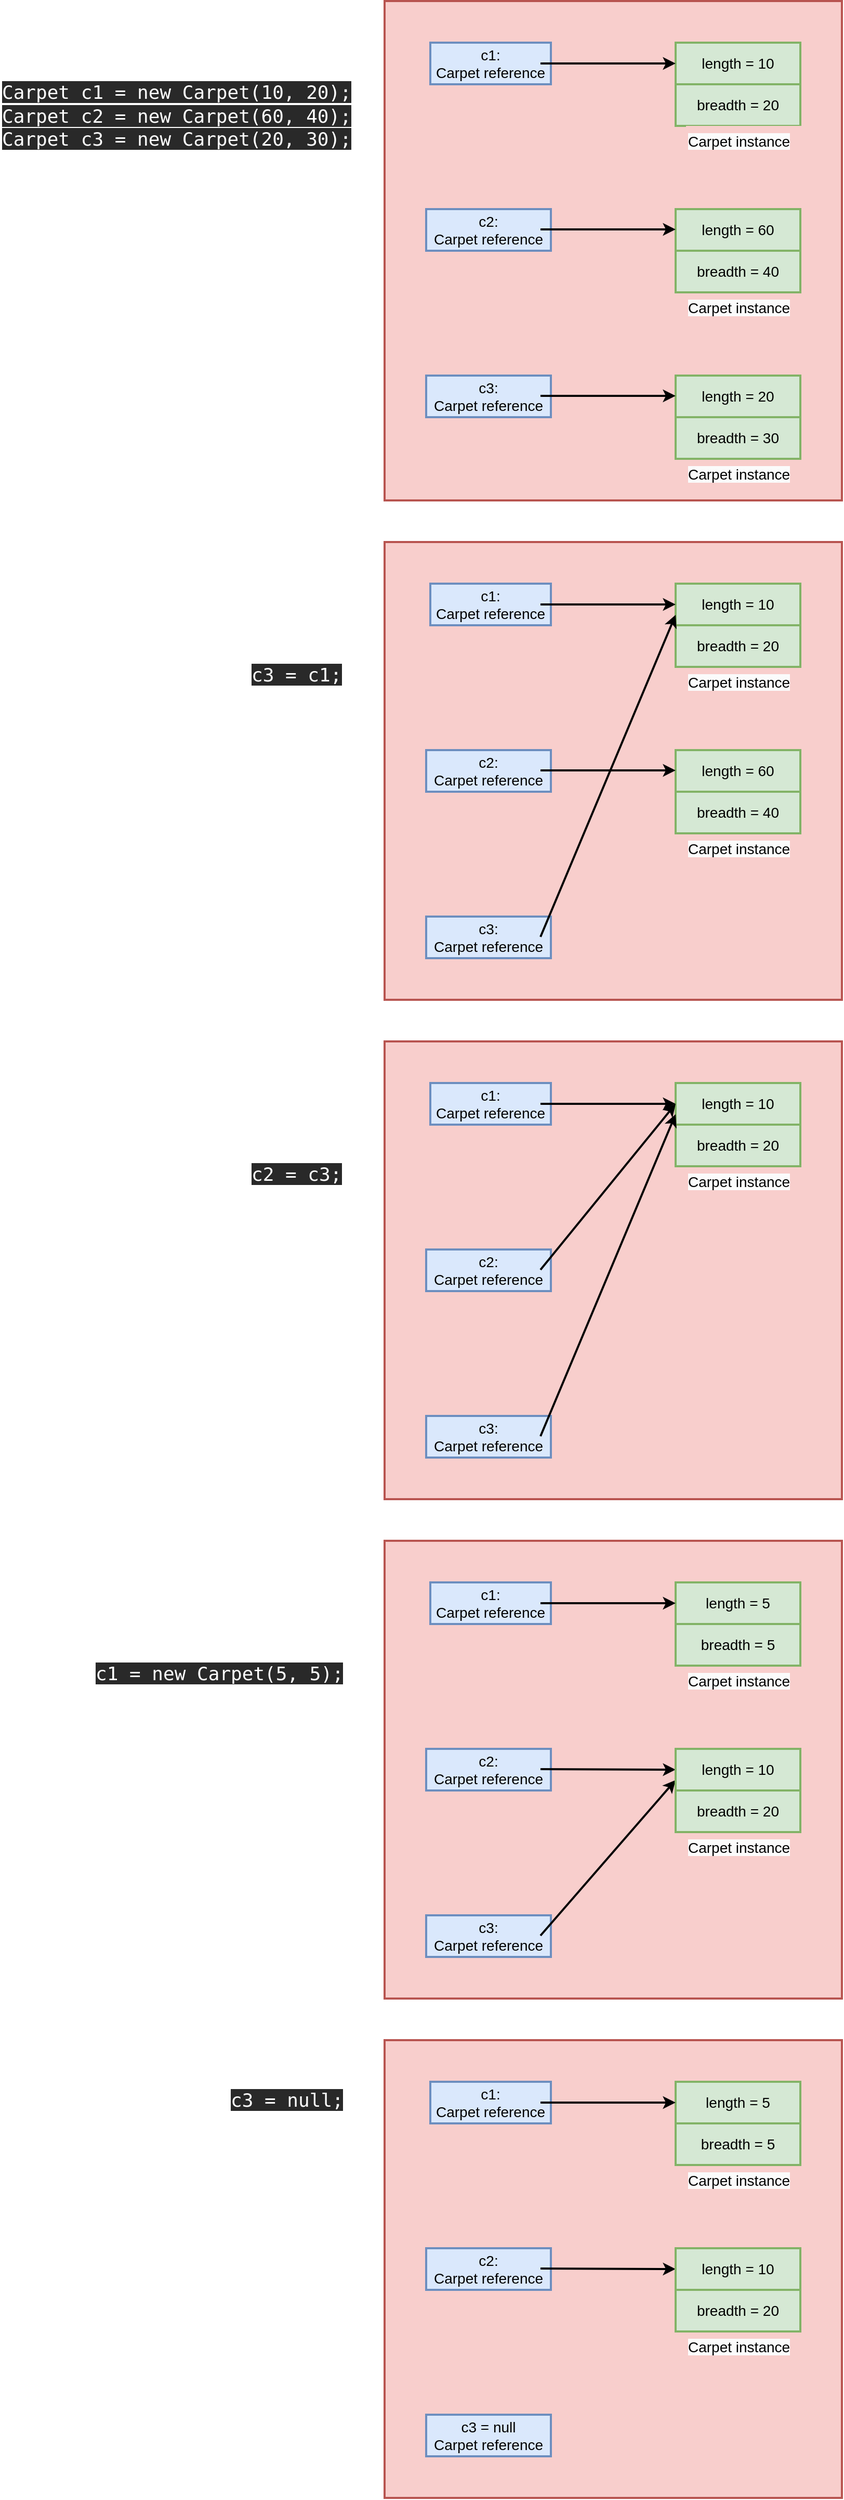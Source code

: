 <mxfile version="24.7.7">
  <diagram name="Page-1" id="gxjPSzDJ1Ycf-JWV7owq">
    <mxGraphModel dx="1224" dy="1776" grid="1" gridSize="10" guides="1" tooltips="1" connect="1" arrows="1" fold="1" page="1" pageScale="1" pageWidth="850" pageHeight="1100" math="0" shadow="0">
      <root>
        <mxCell id="0" />
        <mxCell id="1" parent="0" />
        <mxCell id="qCUGJj3Zq9uQHX7W2p98-13" value="" style="rounded=0;whiteSpace=wrap;html=1;fillColor=#f8cecc;strokeColor=#b85450;strokeWidth=2;fontSize=14;" vertex="1" parent="1">
          <mxGeometry x="400" width="440" height="480" as="geometry" />
        </mxCell>
        <mxCell id="qCUGJj3Zq9uQHX7W2p98-1" value="c1:&lt;div&gt;Carpet reference&lt;/div&gt;" style="rounded=0;whiteSpace=wrap;html=1;fillColor=#dae8fc;strokeColor=#6c8ebf;strokeWidth=2;fontSize=14;" vertex="1" parent="1">
          <mxGeometry x="444" y="40" width="116" height="40" as="geometry" />
        </mxCell>
        <mxCell id="qCUGJj3Zq9uQHX7W2p98-2" value="c2:&lt;div style=&quot;font-size: 14px;&quot;&gt;Carpet reference&lt;/div&gt;" style="rounded=0;whiteSpace=wrap;html=1;fillColor=#dae8fc;strokeColor=#6c8ebf;strokeWidth=2;fontSize=14;" vertex="1" parent="1">
          <mxGeometry x="440" y="200" width="120" height="40" as="geometry" />
        </mxCell>
        <mxCell id="qCUGJj3Zq9uQHX7W2p98-3" value="c3:&lt;div style=&quot;font-size: 14px;&quot;&gt;Carpet reference&lt;/div&gt;" style="rounded=0;whiteSpace=wrap;html=1;fillColor=#dae8fc;strokeColor=#6c8ebf;strokeWidth=2;fontSize=14;" vertex="1" parent="1">
          <mxGeometry x="440" y="360" width="120" height="40" as="geometry" />
        </mxCell>
        <mxCell id="qCUGJj3Zq9uQHX7W2p98-4" value="length = 10" style="rounded=0;whiteSpace=wrap;html=1;fillColor=#d5e8d4;strokeColor=#82b366;strokeWidth=2;fontSize=14;" vertex="1" parent="1">
          <mxGeometry x="680" y="40" width="120" height="40" as="geometry" />
        </mxCell>
        <mxCell id="qCUGJj3Zq9uQHX7W2p98-5" value="breadth = 20" style="rounded=0;whiteSpace=wrap;html=1;fillColor=#d5e8d4;strokeColor=#82b366;strokeWidth=2;fontSize=14;" vertex="1" parent="1">
          <mxGeometry x="680" y="80" width="120" height="40" as="geometry" />
        </mxCell>
        <mxCell id="qCUGJj3Zq9uQHX7W2p98-6" value="length = 60" style="rounded=0;whiteSpace=wrap;html=1;fillColor=#d5e8d4;strokeColor=#82b366;strokeWidth=2;fontSize=14;" vertex="1" parent="1">
          <mxGeometry x="680" y="200" width="120" height="40" as="geometry" />
        </mxCell>
        <mxCell id="qCUGJj3Zq9uQHX7W2p98-7" value="breadth = 40" style="rounded=0;whiteSpace=wrap;html=1;fillColor=#d5e8d4;strokeColor=#82b366;strokeWidth=2;fontSize=14;" vertex="1" parent="1">
          <mxGeometry x="680" y="240" width="120" height="40" as="geometry" />
        </mxCell>
        <mxCell id="qCUGJj3Zq9uQHX7W2p98-8" value="length = 20" style="rounded=0;whiteSpace=wrap;html=1;fillColor=#d5e8d4;strokeColor=#82b366;strokeWidth=2;fontSize=14;" vertex="1" parent="1">
          <mxGeometry x="680" y="360" width="120" height="40" as="geometry" />
        </mxCell>
        <mxCell id="qCUGJj3Zq9uQHX7W2p98-9" value="breadth = 30" style="rounded=0;whiteSpace=wrap;html=1;fillColor=#d5e8d4;strokeColor=#82b366;strokeWidth=2;fontSize=14;" vertex="1" parent="1">
          <mxGeometry x="680" y="400" width="120" height="40" as="geometry" />
        </mxCell>
        <mxCell id="qCUGJj3Zq9uQHX7W2p98-10" value="" style="endArrow=classic;html=1;rounded=0;entryX=0;entryY=0.5;entryDx=0;entryDy=0;strokeWidth=2;fontSize=14;" edge="1" parent="1" target="qCUGJj3Zq9uQHX7W2p98-4">
          <mxGeometry width="50" height="50" relative="1" as="geometry">
            <mxPoint x="550" y="60" as="sourcePoint" />
            <mxPoint x="600" y="10" as="targetPoint" />
          </mxGeometry>
        </mxCell>
        <mxCell id="qCUGJj3Zq9uQHX7W2p98-11" value="" style="endArrow=classic;html=1;rounded=0;entryX=0;entryY=0.5;entryDx=0;entryDy=0;strokeWidth=2;fontSize=14;" edge="1" parent="1">
          <mxGeometry width="50" height="50" relative="1" as="geometry">
            <mxPoint x="550" y="219.5" as="sourcePoint" />
            <mxPoint x="680" y="219.5" as="targetPoint" />
          </mxGeometry>
        </mxCell>
        <mxCell id="qCUGJj3Zq9uQHX7W2p98-12" value="" style="endArrow=classic;html=1;rounded=0;entryX=0;entryY=0.5;entryDx=0;entryDy=0;strokeWidth=2;fontSize=14;" edge="1" parent="1">
          <mxGeometry width="50" height="50" relative="1" as="geometry">
            <mxPoint x="550" y="379.5" as="sourcePoint" />
            <mxPoint x="680" y="379.5" as="targetPoint" />
          </mxGeometry>
        </mxCell>
        <mxCell id="qCUGJj3Zq9uQHX7W2p98-14" value="&lt;span style=&quot;color: rgb(255, 255, 255); font-family: &amp;quot;Cascadia Mono&amp;quot;, Consolas, ui-monospace, Menlo, Monaco, monospace; font-size: 18px; font-style: normal; font-variant-ligatures: normal; font-variant-caps: normal; font-weight: 400; letter-spacing: normal; orphans: 2; text-align: start; text-indent: 0px; text-transform: none; widows: 2; word-spacing: 0px; -webkit-text-stroke-width: 0px; white-space: pre-wrap; background-color: rgb(41, 41, 41); text-decoration-thickness: initial; text-decoration-style: initial; text-decoration-color: initial; float: none; display: inline !important;&quot;&gt;Carpet c1 = new Carpet(10, 20);&lt;/span&gt;&lt;br style=&quot;-webkit-font-smoothing: antialiased; box-sizing: border-box; color: rgb(255, 255, 255); font-family: &amp;quot;Cascadia Mono&amp;quot;, Consolas, ui-monospace, Menlo, Monaco, monospace; font-size: 18px; font-style: normal; font-variant-ligatures: normal; font-variant-caps: normal; font-weight: 400; letter-spacing: normal; orphans: 2; text-align: start; text-indent: 0px; text-transform: none; widows: 2; word-spacing: 0px; -webkit-text-stroke-width: 0px; white-space: pre-wrap; text-decoration-thickness: initial; text-decoration-style: initial; text-decoration-color: initial;&quot;&gt;&lt;span style=&quot;color: rgb(255, 255, 255); font-family: &amp;quot;Cascadia Mono&amp;quot;, Consolas, ui-monospace, Menlo, Monaco, monospace; font-size: 18px; font-style: normal; font-variant-ligatures: normal; font-variant-caps: normal; font-weight: 400; letter-spacing: normal; orphans: 2; text-align: start; text-indent: 0px; text-transform: none; widows: 2; word-spacing: 0px; -webkit-text-stroke-width: 0px; white-space: pre-wrap; background-color: rgb(41, 41, 41); text-decoration-thickness: initial; text-decoration-style: initial; text-decoration-color: initial; float: none; display: inline !important;&quot;&gt;Carpet c2 = new Carpet(60, 40);&lt;/span&gt;&lt;br style=&quot;-webkit-font-smoothing: antialiased; box-sizing: border-box; color: rgb(255, 255, 255); font-family: &amp;quot;Cascadia Mono&amp;quot;, Consolas, ui-monospace, Menlo, Monaco, monospace; font-size: 18px; font-style: normal; font-variant-ligatures: normal; font-variant-caps: normal; font-weight: 400; letter-spacing: normal; orphans: 2; text-align: start; text-indent: 0px; text-transform: none; widows: 2; word-spacing: 0px; -webkit-text-stroke-width: 0px; white-space: pre-wrap; text-decoration-thickness: initial; text-decoration-style: initial; text-decoration-color: initial;&quot;&gt;&lt;span style=&quot;color: rgb(255, 255, 255); font-family: &amp;quot;Cascadia Mono&amp;quot;, Consolas, ui-monospace, Menlo, Monaco, monospace; font-size: 18px; font-style: normal; font-variant-ligatures: normal; font-variant-caps: normal; font-weight: 400; letter-spacing: normal; orphans: 2; text-align: start; text-indent: 0px; text-transform: none; widows: 2; word-spacing: 0px; -webkit-text-stroke-width: 0px; white-space: pre-wrap; background-color: rgb(41, 41, 41); text-decoration-thickness: initial; text-decoration-style: initial; text-decoration-color: initial; float: none; display: inline !important;&quot;&gt;Carpet c3 = new Carpet(20, 30);&lt;/span&gt;" style="text;whiteSpace=wrap;html=1;fontSize=18;" vertex="1" parent="1">
          <mxGeometry x="30" y="70" width="360" height="240" as="geometry" />
        </mxCell>
        <mxCell id="qCUGJj3Zq9uQHX7W2p98-15" value="&lt;span style=&quot;color: rgb(255, 255, 255); font-family: &amp;quot;Cascadia Mono&amp;quot;, Consolas, ui-monospace, Menlo, Monaco, monospace; font-size: 18px; font-style: normal; font-variant-ligatures: normal; font-variant-caps: normal; font-weight: 400; letter-spacing: normal; orphans: 2; text-align: start; text-indent: 0px; text-transform: none; widows: 2; word-spacing: 0px; -webkit-text-stroke-width: 0px; white-space: pre-wrap; background-color: rgb(41, 41, 41); text-decoration-thickness: initial; text-decoration-style: initial; text-decoration-color: initial; float: none; display: inline !important;&quot;&gt;c3 = c1;&lt;/span&gt;&lt;br style=&quot;-webkit-font-smoothing: antialiased; box-sizing: border-box; color: rgb(255, 255, 255); font-family: &amp;quot;Cascadia Mono&amp;quot;, Consolas, ui-monospace, Menlo, Monaco, monospace; font-size: 18px; font-style: normal; font-variant-ligatures: normal; font-variant-caps: normal; font-weight: 400; letter-spacing: normal; orphans: 2; text-align: start; text-indent: 0px; text-transform: none; widows: 2; word-spacing: 0px; -webkit-text-stroke-width: 0px; white-space: pre-wrap; text-decoration-thickness: initial; text-decoration-style: initial; text-decoration-color: initial;&quot;&gt;" style="text;whiteSpace=wrap;html=1;fontSize=18;" vertex="1" parent="1">
          <mxGeometry x="270" y="630" width="100" height="40" as="geometry" />
        </mxCell>
        <mxCell id="qCUGJj3Zq9uQHX7W2p98-16" value="" style="rounded=0;whiteSpace=wrap;html=1;fillColor=#f8cecc;strokeColor=#b85450;strokeWidth=2;fontSize=14;" vertex="1" parent="1">
          <mxGeometry x="400" y="520" width="440" height="440" as="geometry" />
        </mxCell>
        <mxCell id="qCUGJj3Zq9uQHX7W2p98-17" value="c1:&lt;div&gt;Carpet reference&lt;/div&gt;" style="rounded=0;whiteSpace=wrap;html=1;fillColor=#dae8fc;strokeColor=#6c8ebf;strokeWidth=2;fontSize=14;" vertex="1" parent="1">
          <mxGeometry x="444" y="560" width="116" height="40" as="geometry" />
        </mxCell>
        <mxCell id="qCUGJj3Zq9uQHX7W2p98-18" value="c2:&lt;div style=&quot;font-size: 14px;&quot;&gt;Carpet reference&lt;/div&gt;" style="rounded=0;whiteSpace=wrap;html=1;fillColor=#dae8fc;strokeColor=#6c8ebf;strokeWidth=2;fontSize=14;" vertex="1" parent="1">
          <mxGeometry x="440" y="720" width="120" height="40" as="geometry" />
        </mxCell>
        <mxCell id="qCUGJj3Zq9uQHX7W2p98-19" value="c3:&lt;div style=&quot;font-size: 14px;&quot;&gt;Carpet reference&lt;/div&gt;" style="rounded=0;whiteSpace=wrap;html=1;fillColor=#dae8fc;strokeColor=#6c8ebf;strokeWidth=2;fontSize=14;" vertex="1" parent="1">
          <mxGeometry x="440" y="880" width="120" height="40" as="geometry" />
        </mxCell>
        <mxCell id="qCUGJj3Zq9uQHX7W2p98-20" value="length = 10" style="rounded=0;whiteSpace=wrap;html=1;fillColor=#d5e8d4;strokeColor=#82b366;strokeWidth=2;fontSize=14;" vertex="1" parent="1">
          <mxGeometry x="680" y="560" width="120" height="40" as="geometry" />
        </mxCell>
        <mxCell id="qCUGJj3Zq9uQHX7W2p98-21" value="breadth = 20" style="rounded=0;whiteSpace=wrap;html=1;fillColor=#d5e8d4;strokeColor=#82b366;strokeWidth=2;fontSize=14;" vertex="1" parent="1">
          <mxGeometry x="680" y="600" width="120" height="40" as="geometry" />
        </mxCell>
        <mxCell id="qCUGJj3Zq9uQHX7W2p98-22" value="length = 60" style="rounded=0;whiteSpace=wrap;html=1;fillColor=#d5e8d4;strokeColor=#82b366;strokeWidth=2;fontSize=14;" vertex="1" parent="1">
          <mxGeometry x="680" y="720" width="120" height="40" as="geometry" />
        </mxCell>
        <mxCell id="qCUGJj3Zq9uQHX7W2p98-23" value="breadth = 40" style="rounded=0;whiteSpace=wrap;html=1;fillColor=#d5e8d4;strokeColor=#82b366;strokeWidth=2;fontSize=14;" vertex="1" parent="1">
          <mxGeometry x="680" y="760" width="120" height="40" as="geometry" />
        </mxCell>
        <mxCell id="qCUGJj3Zq9uQHX7W2p98-26" value="" style="endArrow=classic;html=1;rounded=0;entryX=0;entryY=0.5;entryDx=0;entryDy=0;strokeWidth=2;fontSize=14;" edge="1" parent="1" target="qCUGJj3Zq9uQHX7W2p98-20">
          <mxGeometry width="50" height="50" relative="1" as="geometry">
            <mxPoint x="550" y="580" as="sourcePoint" />
            <mxPoint x="600" y="530" as="targetPoint" />
          </mxGeometry>
        </mxCell>
        <mxCell id="qCUGJj3Zq9uQHX7W2p98-27" value="" style="endArrow=classic;html=1;rounded=0;entryX=0;entryY=0.5;entryDx=0;entryDy=0;strokeWidth=2;fontSize=14;" edge="1" parent="1">
          <mxGeometry width="50" height="50" relative="1" as="geometry">
            <mxPoint x="550" y="739.5" as="sourcePoint" />
            <mxPoint x="680" y="739.5" as="targetPoint" />
          </mxGeometry>
        </mxCell>
        <mxCell id="qCUGJj3Zq9uQHX7W2p98-28" value="" style="endArrow=classic;html=1;rounded=0;entryX=0;entryY=0.75;entryDx=0;entryDy=0;strokeWidth=2;fontSize=14;" edge="1" parent="1" target="qCUGJj3Zq9uQHX7W2p98-20">
          <mxGeometry width="50" height="50" relative="1" as="geometry">
            <mxPoint x="550" y="899.5" as="sourcePoint" />
            <mxPoint x="680" y="899.5" as="targetPoint" />
          </mxGeometry>
        </mxCell>
        <mxCell id="qCUGJj3Zq9uQHX7W2p98-29" value="&lt;span style=&quot;color: rgb(255, 255, 255); font-family: &amp;quot;Cascadia Mono&amp;quot;, Consolas, ui-monospace, Menlo, Monaco, monospace; font-size: 18px; font-style: normal; font-variant-ligatures: normal; font-variant-caps: normal; font-weight: 400; letter-spacing: normal; orphans: 2; text-align: start; text-indent: 0px; text-transform: none; widows: 2; word-spacing: 0px; -webkit-text-stroke-width: 0px; white-space: pre-wrap; background-color: rgb(41, 41, 41); text-decoration-thickness: initial; text-decoration-style: initial; text-decoration-color: initial; float: none; display: inline !important;&quot;&gt;c2 = c3;&lt;/span&gt;" style="text;whiteSpace=wrap;html=1;fontSize=18;" vertex="1" parent="1">
          <mxGeometry x="270" y="1110" width="100" height="40" as="geometry" />
        </mxCell>
        <mxCell id="qCUGJj3Zq9uQHX7W2p98-30" value="" style="rounded=0;whiteSpace=wrap;html=1;fillColor=#f8cecc;strokeColor=#b85450;strokeWidth=2;fontSize=14;" vertex="1" parent="1">
          <mxGeometry x="400" y="1000" width="440" height="440" as="geometry" />
        </mxCell>
        <mxCell id="qCUGJj3Zq9uQHX7W2p98-31" value="c1:&lt;div&gt;Carpet reference&lt;/div&gt;" style="rounded=0;whiteSpace=wrap;html=1;fillColor=#dae8fc;strokeColor=#6c8ebf;strokeWidth=2;fontSize=14;" vertex="1" parent="1">
          <mxGeometry x="444" y="1040" width="116" height="40" as="geometry" />
        </mxCell>
        <mxCell id="qCUGJj3Zq9uQHX7W2p98-32" value="c2:&lt;div style=&quot;font-size: 14px;&quot;&gt;Carpet reference&lt;/div&gt;" style="rounded=0;whiteSpace=wrap;html=1;fillColor=#dae8fc;strokeColor=#6c8ebf;strokeWidth=2;fontSize=14;" vertex="1" parent="1">
          <mxGeometry x="440" y="1200" width="120" height="40" as="geometry" />
        </mxCell>
        <mxCell id="qCUGJj3Zq9uQHX7W2p98-33" value="c3:&lt;div style=&quot;font-size: 14px;&quot;&gt;Carpet reference&lt;/div&gt;" style="rounded=0;whiteSpace=wrap;html=1;fillColor=#dae8fc;strokeColor=#6c8ebf;strokeWidth=2;fontSize=14;" vertex="1" parent="1">
          <mxGeometry x="440" y="1360" width="120" height="40" as="geometry" />
        </mxCell>
        <mxCell id="qCUGJj3Zq9uQHX7W2p98-34" value="length = 10" style="rounded=0;whiteSpace=wrap;html=1;fillColor=#d5e8d4;strokeColor=#82b366;strokeWidth=2;fontSize=14;" vertex="1" parent="1">
          <mxGeometry x="680" y="1040" width="120" height="40" as="geometry" />
        </mxCell>
        <mxCell id="qCUGJj3Zq9uQHX7W2p98-35" value="breadth = 20" style="rounded=0;whiteSpace=wrap;html=1;fillColor=#d5e8d4;strokeColor=#82b366;strokeWidth=2;fontSize=14;" vertex="1" parent="1">
          <mxGeometry x="680" y="1080" width="120" height="40" as="geometry" />
        </mxCell>
        <mxCell id="qCUGJj3Zq9uQHX7W2p98-38" value="" style="endArrow=classic;html=1;rounded=0;entryX=0;entryY=0.5;entryDx=0;entryDy=0;strokeWidth=2;fontSize=14;" edge="1" parent="1" target="qCUGJj3Zq9uQHX7W2p98-34">
          <mxGeometry width="50" height="50" relative="1" as="geometry">
            <mxPoint x="550" y="1060" as="sourcePoint" />
            <mxPoint x="600" y="1010" as="targetPoint" />
          </mxGeometry>
        </mxCell>
        <mxCell id="qCUGJj3Zq9uQHX7W2p98-39" value="" style="endArrow=classic;html=1;rounded=0;entryX=0;entryY=0.5;entryDx=0;entryDy=0;strokeWidth=2;fontSize=14;" edge="1" parent="1" target="qCUGJj3Zq9uQHX7W2p98-34">
          <mxGeometry width="50" height="50" relative="1" as="geometry">
            <mxPoint x="550" y="1219.5" as="sourcePoint" />
            <mxPoint x="680" y="1219.5" as="targetPoint" />
          </mxGeometry>
        </mxCell>
        <mxCell id="qCUGJj3Zq9uQHX7W2p98-40" value="" style="endArrow=classic;html=1;rounded=0;entryX=0;entryY=0.75;entryDx=0;entryDy=0;strokeWidth=2;fontSize=14;" edge="1" parent="1" target="qCUGJj3Zq9uQHX7W2p98-34">
          <mxGeometry width="50" height="50" relative="1" as="geometry">
            <mxPoint x="550" y="1379.5" as="sourcePoint" />
            <mxPoint x="680" y="1379.5" as="targetPoint" />
          </mxGeometry>
        </mxCell>
        <mxCell id="qCUGJj3Zq9uQHX7W2p98-41" value="&lt;span style=&quot;color: rgb(255, 255, 255); font-family: &amp;quot;Cascadia Mono&amp;quot;, Consolas, ui-monospace, Menlo, Monaco, monospace; font-size: 18px; white-space-collapse: preserve; background-color: rgb(41, 41, 41);&quot;&gt;c1 = new Carpet(5, 5);&lt;/span&gt;" style="text;whiteSpace=wrap;html=1;fontSize=18;" vertex="1" parent="1">
          <mxGeometry x="120" y="1590" width="260" height="40" as="geometry" />
        </mxCell>
        <mxCell id="qCUGJj3Zq9uQHX7W2p98-42" value="" style="rounded=0;whiteSpace=wrap;html=1;fillColor=#f8cecc;strokeColor=#b85450;strokeWidth=2;fontSize=14;" vertex="1" parent="1">
          <mxGeometry x="400" y="1480" width="440" height="440" as="geometry" />
        </mxCell>
        <mxCell id="qCUGJj3Zq9uQHX7W2p98-43" value="c1:&lt;div&gt;Carpet reference&lt;/div&gt;" style="rounded=0;whiteSpace=wrap;html=1;fillColor=#dae8fc;strokeColor=#6c8ebf;strokeWidth=2;fontSize=14;" vertex="1" parent="1">
          <mxGeometry x="444" y="1520" width="116" height="40" as="geometry" />
        </mxCell>
        <mxCell id="qCUGJj3Zq9uQHX7W2p98-44" value="c2:&lt;div style=&quot;font-size: 14px;&quot;&gt;Carpet reference&lt;/div&gt;" style="rounded=0;whiteSpace=wrap;html=1;fillColor=#dae8fc;strokeColor=#6c8ebf;strokeWidth=2;fontSize=14;" vertex="1" parent="1">
          <mxGeometry x="440" y="1680" width="120" height="40" as="geometry" />
        </mxCell>
        <mxCell id="qCUGJj3Zq9uQHX7W2p98-45" value="c3:&lt;div style=&quot;font-size: 14px;&quot;&gt;Carpet reference&lt;/div&gt;" style="rounded=0;whiteSpace=wrap;html=1;fillColor=#dae8fc;strokeColor=#6c8ebf;strokeWidth=2;fontSize=14;" vertex="1" parent="1">
          <mxGeometry x="440" y="1840" width="120" height="40" as="geometry" />
        </mxCell>
        <mxCell id="qCUGJj3Zq9uQHX7W2p98-46" value="length = 5" style="rounded=0;whiteSpace=wrap;html=1;fillColor=#d5e8d4;strokeColor=#82b366;strokeWidth=2;fontSize=14;" vertex="1" parent="1">
          <mxGeometry x="680" y="1520" width="120" height="40" as="geometry" />
        </mxCell>
        <mxCell id="qCUGJj3Zq9uQHX7W2p98-47" value="breadth = 5" style="rounded=0;whiteSpace=wrap;html=1;fillColor=#d5e8d4;strokeColor=#82b366;strokeWidth=2;fontSize=14;" vertex="1" parent="1">
          <mxGeometry x="680" y="1560" width="120" height="40" as="geometry" />
        </mxCell>
        <mxCell id="qCUGJj3Zq9uQHX7W2p98-48" value="" style="endArrow=classic;html=1;rounded=0;entryX=0;entryY=0.5;entryDx=0;entryDy=0;strokeWidth=2;fontSize=14;" edge="1" parent="1" target="qCUGJj3Zq9uQHX7W2p98-46">
          <mxGeometry width="50" height="50" relative="1" as="geometry">
            <mxPoint x="550" y="1540" as="sourcePoint" />
            <mxPoint x="600" y="1490" as="targetPoint" />
          </mxGeometry>
        </mxCell>
        <mxCell id="qCUGJj3Zq9uQHX7W2p98-49" value="" style="endArrow=classic;html=1;rounded=0;entryX=0;entryY=0.5;entryDx=0;entryDy=0;strokeWidth=2;fontSize=14;" edge="1" parent="1" target="qCUGJj3Zq9uQHX7W2p98-52">
          <mxGeometry width="50" height="50" relative="1" as="geometry">
            <mxPoint x="550" y="1699.5" as="sourcePoint" />
            <mxPoint x="680" y="1699.5" as="targetPoint" />
          </mxGeometry>
        </mxCell>
        <mxCell id="qCUGJj3Zq9uQHX7W2p98-50" value="" style="endArrow=classic;html=1;rounded=0;entryX=0;entryY=0.75;entryDx=0;entryDy=0;strokeWidth=2;fontSize=14;" edge="1" parent="1" target="qCUGJj3Zq9uQHX7W2p98-52">
          <mxGeometry width="50" height="50" relative="1" as="geometry">
            <mxPoint x="550" y="1859.5" as="sourcePoint" />
            <mxPoint x="680" y="1859.5" as="targetPoint" />
          </mxGeometry>
        </mxCell>
        <mxCell id="qCUGJj3Zq9uQHX7W2p98-52" value="length = 10" style="rounded=0;whiteSpace=wrap;html=1;fillColor=#d5e8d4;strokeColor=#82b366;strokeWidth=2;fontSize=14;" vertex="1" parent="1">
          <mxGeometry x="680" y="1680" width="120" height="40" as="geometry" />
        </mxCell>
        <mxCell id="qCUGJj3Zq9uQHX7W2p98-53" value="breadth = 20" style="rounded=0;whiteSpace=wrap;html=1;fillColor=#d5e8d4;strokeColor=#82b366;strokeWidth=2;fontSize=14;" vertex="1" parent="1">
          <mxGeometry x="680" y="1720" width="120" height="40" as="geometry" />
        </mxCell>
        <mxCell id="qCUGJj3Zq9uQHX7W2p98-55" value="" style="rounded=0;whiteSpace=wrap;html=1;fillColor=#f8cecc;strokeColor=#b85450;strokeWidth=2;fontSize=14;" vertex="1" parent="1">
          <mxGeometry x="400" y="1960" width="440" height="440" as="geometry" />
        </mxCell>
        <mxCell id="qCUGJj3Zq9uQHX7W2p98-56" value="c1:&lt;div&gt;Carpet reference&lt;/div&gt;" style="rounded=0;whiteSpace=wrap;html=1;fillColor=#dae8fc;strokeColor=#6c8ebf;strokeWidth=2;fontSize=14;" vertex="1" parent="1">
          <mxGeometry x="444" y="2000" width="116" height="40" as="geometry" />
        </mxCell>
        <mxCell id="qCUGJj3Zq9uQHX7W2p98-57" value="c2:&lt;div style=&quot;font-size: 14px;&quot;&gt;Carpet reference&lt;/div&gt;" style="rounded=0;whiteSpace=wrap;html=1;fillColor=#dae8fc;strokeColor=#6c8ebf;strokeWidth=2;fontSize=14;" vertex="1" parent="1">
          <mxGeometry x="440" y="2160" width="120" height="40" as="geometry" />
        </mxCell>
        <mxCell id="qCUGJj3Zq9uQHX7W2p98-58" value="c3 = null&lt;div&gt;Carpet reference&lt;/div&gt;" style="rounded=0;whiteSpace=wrap;html=1;fillColor=#dae8fc;strokeColor=#6c8ebf;strokeWidth=2;fontSize=14;" vertex="1" parent="1">
          <mxGeometry x="440" y="2320" width="120" height="40" as="geometry" />
        </mxCell>
        <mxCell id="qCUGJj3Zq9uQHX7W2p98-59" value="length = 5" style="rounded=0;whiteSpace=wrap;html=1;fillColor=#d5e8d4;strokeColor=#82b366;strokeWidth=2;fontSize=14;" vertex="1" parent="1">
          <mxGeometry x="680" y="2000" width="120" height="40" as="geometry" />
        </mxCell>
        <mxCell id="qCUGJj3Zq9uQHX7W2p98-60" value="breadth = 5" style="rounded=0;whiteSpace=wrap;html=1;fillColor=#d5e8d4;strokeColor=#82b366;strokeWidth=2;fontSize=14;" vertex="1" parent="1">
          <mxGeometry x="680" y="2040" width="120" height="40" as="geometry" />
        </mxCell>
        <mxCell id="qCUGJj3Zq9uQHX7W2p98-61" value="" style="endArrow=classic;html=1;rounded=0;entryX=0;entryY=0.5;entryDx=0;entryDy=0;strokeWidth=2;fontSize=14;" edge="1" parent="1" target="qCUGJj3Zq9uQHX7W2p98-59">
          <mxGeometry width="50" height="50" relative="1" as="geometry">
            <mxPoint x="550" y="2020" as="sourcePoint" />
            <mxPoint x="600" y="1970" as="targetPoint" />
          </mxGeometry>
        </mxCell>
        <mxCell id="qCUGJj3Zq9uQHX7W2p98-62" value="" style="endArrow=classic;html=1;rounded=0;entryX=0;entryY=0.5;entryDx=0;entryDy=0;strokeWidth=2;fontSize=14;" edge="1" parent="1" target="qCUGJj3Zq9uQHX7W2p98-64">
          <mxGeometry width="50" height="50" relative="1" as="geometry">
            <mxPoint x="550" y="2179.5" as="sourcePoint" />
            <mxPoint x="680" y="2179.5" as="targetPoint" />
          </mxGeometry>
        </mxCell>
        <mxCell id="qCUGJj3Zq9uQHX7W2p98-64" value="length = 10" style="rounded=0;whiteSpace=wrap;html=1;fillColor=#d5e8d4;strokeColor=#82b366;strokeWidth=2;fontSize=14;" vertex="1" parent="1">
          <mxGeometry x="680" y="2160" width="120" height="40" as="geometry" />
        </mxCell>
        <mxCell id="qCUGJj3Zq9uQHX7W2p98-65" value="breadth = 20" style="rounded=0;whiteSpace=wrap;html=1;fillColor=#d5e8d4;strokeColor=#82b366;strokeWidth=2;fontSize=14;" vertex="1" parent="1">
          <mxGeometry x="680" y="2200" width="120" height="40" as="geometry" />
        </mxCell>
        <mxCell id="qCUGJj3Zq9uQHX7W2p98-66" value="&lt;span style=&quot;color: rgb(0, 0, 0); font-family: Helvetica; font-size: 14px; font-style: normal; font-variant-ligatures: normal; font-variant-caps: normal; font-weight: 400; letter-spacing: normal; orphans: 2; text-align: center; text-indent: 0px; text-transform: none; widows: 2; word-spacing: 0px; -webkit-text-stroke-width: 0px; white-space: normal; background-color: rgb(251, 251, 251); text-decoration-thickness: initial; text-decoration-style: initial; text-decoration-color: initial; display: inline !important; float: none;&quot;&gt;Carpet instance&lt;/span&gt;" style="text;whiteSpace=wrap;html=1;fillColor=#f8cecc;strokeColor=none;fillStyle=solid;" vertex="1" parent="1">
          <mxGeometry x="690" y="120" width="130" height="40" as="geometry" />
        </mxCell>
        <mxCell id="qCUGJj3Zq9uQHX7W2p98-67" value="&lt;meta charset=&quot;utf-8&quot;&gt;&lt;span style=&quot;color: rgb(0, 0, 0); font-family: Helvetica; font-size: 14px; font-style: normal; font-variant-ligatures: normal; font-variant-caps: normal; font-weight: 400; letter-spacing: normal; orphans: 2; text-align: center; text-indent: 0px; text-transform: none; widows: 2; word-spacing: 0px; -webkit-text-stroke-width: 0px; white-space: normal; background-color: rgb(251, 251, 251); text-decoration-thickness: initial; text-decoration-style: initial; text-decoration-color: initial; display: inline !important; float: none;&quot;&gt;Carpet instance&lt;/span&gt;" style="text;whiteSpace=wrap;html=1;" vertex="1" parent="1">
          <mxGeometry x="690" y="280" width="130" height="40" as="geometry" />
        </mxCell>
        <mxCell id="qCUGJj3Zq9uQHX7W2p98-68" value="&lt;meta charset=&quot;utf-8&quot;&gt;&lt;span style=&quot;color: rgb(0, 0, 0); font-family: Helvetica; font-size: 14px; font-style: normal; font-variant-ligatures: normal; font-variant-caps: normal; font-weight: 400; letter-spacing: normal; orphans: 2; text-align: center; text-indent: 0px; text-transform: none; widows: 2; word-spacing: 0px; -webkit-text-stroke-width: 0px; white-space: normal; background-color: rgb(251, 251, 251); text-decoration-thickness: initial; text-decoration-style: initial; text-decoration-color: initial; display: inline !important; float: none;&quot;&gt;Carpet instance&lt;/span&gt;" style="text;whiteSpace=wrap;html=1;" vertex="1" parent="1">
          <mxGeometry x="690" y="440" width="130" height="40" as="geometry" />
        </mxCell>
        <mxCell id="qCUGJj3Zq9uQHX7W2p98-69" value="&lt;meta charset=&quot;utf-8&quot;&gt;&lt;span style=&quot;color: rgb(0, 0, 0); font-family: Helvetica; font-size: 14px; font-style: normal; font-variant-ligatures: normal; font-variant-caps: normal; font-weight: 400; letter-spacing: normal; orphans: 2; text-align: center; text-indent: 0px; text-transform: none; widows: 2; word-spacing: 0px; -webkit-text-stroke-width: 0px; white-space: normal; background-color: rgb(251, 251, 251); text-decoration-thickness: initial; text-decoration-style: initial; text-decoration-color: initial; display: inline !important; float: none;&quot;&gt;Carpet instance&lt;/span&gt;" style="text;whiteSpace=wrap;html=1;" vertex="1" parent="1">
          <mxGeometry x="690" y="640" width="130" height="40" as="geometry" />
        </mxCell>
        <mxCell id="qCUGJj3Zq9uQHX7W2p98-70" value="&lt;meta charset=&quot;utf-8&quot;&gt;&lt;span style=&quot;color: rgb(0, 0, 0); font-family: Helvetica; font-size: 14px; font-style: normal; font-variant-ligatures: normal; font-variant-caps: normal; font-weight: 400; letter-spacing: normal; orphans: 2; text-align: center; text-indent: 0px; text-transform: none; widows: 2; word-spacing: 0px; -webkit-text-stroke-width: 0px; white-space: normal; background-color: rgb(251, 251, 251); text-decoration-thickness: initial; text-decoration-style: initial; text-decoration-color: initial; display: inline !important; float: none;&quot;&gt;Carpet instance&lt;/span&gt;" style="text;whiteSpace=wrap;html=1;" vertex="1" parent="1">
          <mxGeometry x="690" y="800" width="130" height="40" as="geometry" />
        </mxCell>
        <mxCell id="qCUGJj3Zq9uQHX7W2p98-71" value="&lt;meta charset=&quot;utf-8&quot;&gt;&lt;span style=&quot;color: rgb(0, 0, 0); font-family: Helvetica; font-size: 14px; font-style: normal; font-variant-ligatures: normal; font-variant-caps: normal; font-weight: 400; letter-spacing: normal; orphans: 2; text-align: center; text-indent: 0px; text-transform: none; widows: 2; word-spacing: 0px; -webkit-text-stroke-width: 0px; white-space: normal; background-color: rgb(251, 251, 251); text-decoration-thickness: initial; text-decoration-style: initial; text-decoration-color: initial; display: inline !important; float: none;&quot;&gt;Carpet instance&lt;/span&gt;" style="text;whiteSpace=wrap;html=1;" vertex="1" parent="1">
          <mxGeometry x="690" y="1120" width="130" height="40" as="geometry" />
        </mxCell>
        <mxCell id="qCUGJj3Zq9uQHX7W2p98-72" value="&lt;meta charset=&quot;utf-8&quot;&gt;&lt;span style=&quot;color: rgb(0, 0, 0); font-family: Helvetica; font-size: 14px; font-style: normal; font-variant-ligatures: normal; font-variant-caps: normal; font-weight: 400; letter-spacing: normal; orphans: 2; text-align: center; text-indent: 0px; text-transform: none; widows: 2; word-spacing: 0px; -webkit-text-stroke-width: 0px; white-space: normal; background-color: rgb(251, 251, 251); text-decoration-thickness: initial; text-decoration-style: initial; text-decoration-color: initial; display: inline !important; float: none;&quot;&gt;Carpet instance&lt;/span&gt;" style="text;whiteSpace=wrap;html=1;" vertex="1" parent="1">
          <mxGeometry x="690" y="1600" width="130" height="40" as="geometry" />
        </mxCell>
        <mxCell id="qCUGJj3Zq9uQHX7W2p98-73" value="&lt;meta charset=&quot;utf-8&quot;&gt;&lt;span style=&quot;color: rgb(0, 0, 0); font-family: Helvetica; font-size: 14px; font-style: normal; font-variant-ligatures: normal; font-variant-caps: normal; font-weight: 400; letter-spacing: normal; orphans: 2; text-align: center; text-indent: 0px; text-transform: none; widows: 2; word-spacing: 0px; -webkit-text-stroke-width: 0px; white-space: normal; background-color: rgb(251, 251, 251); text-decoration-thickness: initial; text-decoration-style: initial; text-decoration-color: initial; display: inline !important; float: none;&quot;&gt;Carpet instance&lt;/span&gt;" style="text;whiteSpace=wrap;html=1;" vertex="1" parent="1">
          <mxGeometry x="690" y="1760" width="130" height="40" as="geometry" />
        </mxCell>
        <mxCell id="qCUGJj3Zq9uQHX7W2p98-74" value="&lt;meta charset=&quot;utf-8&quot;&gt;&lt;span style=&quot;color: rgb(0, 0, 0); font-family: Helvetica; font-size: 14px; font-style: normal; font-variant-ligatures: normal; font-variant-caps: normal; font-weight: 400; letter-spacing: normal; orphans: 2; text-align: center; text-indent: 0px; text-transform: none; widows: 2; word-spacing: 0px; -webkit-text-stroke-width: 0px; white-space: normal; background-color: rgb(251, 251, 251); text-decoration-thickness: initial; text-decoration-style: initial; text-decoration-color: initial; display: inline !important; float: none;&quot;&gt;Carpet instance&lt;/span&gt;" style="text;whiteSpace=wrap;html=1;" vertex="1" parent="1">
          <mxGeometry x="690" y="2080" width="130" height="40" as="geometry" />
        </mxCell>
        <mxCell id="qCUGJj3Zq9uQHX7W2p98-75" value="&lt;meta charset=&quot;utf-8&quot;&gt;&lt;span style=&quot;color: rgb(0, 0, 0); font-family: Helvetica; font-size: 14px; font-style: normal; font-variant-ligatures: normal; font-variant-caps: normal; font-weight: 400; letter-spacing: normal; orphans: 2; text-align: center; text-indent: 0px; text-transform: none; widows: 2; word-spacing: 0px; -webkit-text-stroke-width: 0px; white-space: normal; background-color: rgb(251, 251, 251); text-decoration-thickness: initial; text-decoration-style: initial; text-decoration-color: initial; display: inline !important; float: none;&quot;&gt;Carpet instance&lt;/span&gt;" style="text;whiteSpace=wrap;html=1;" vertex="1" parent="1">
          <mxGeometry x="690" y="2240" width="130" height="40" as="geometry" />
        </mxCell>
        <mxCell id="qCUGJj3Zq9uQHX7W2p98-77" value="&lt;span style=&quot;color: rgb(255, 255, 255); font-family: &amp;quot;Cascadia Mono&amp;quot;, Consolas, ui-monospace, Menlo, Monaco, monospace; font-size: 18px; white-space-collapse: preserve; background-color: rgb(41, 41, 41);&quot;&gt;c3 = null;&lt;/span&gt;" style="text;whiteSpace=wrap;html=1;fontSize=18;" vertex="1" parent="1">
          <mxGeometry x="250" y="2000" width="130" height="40" as="geometry" />
        </mxCell>
      </root>
    </mxGraphModel>
  </diagram>
</mxfile>
